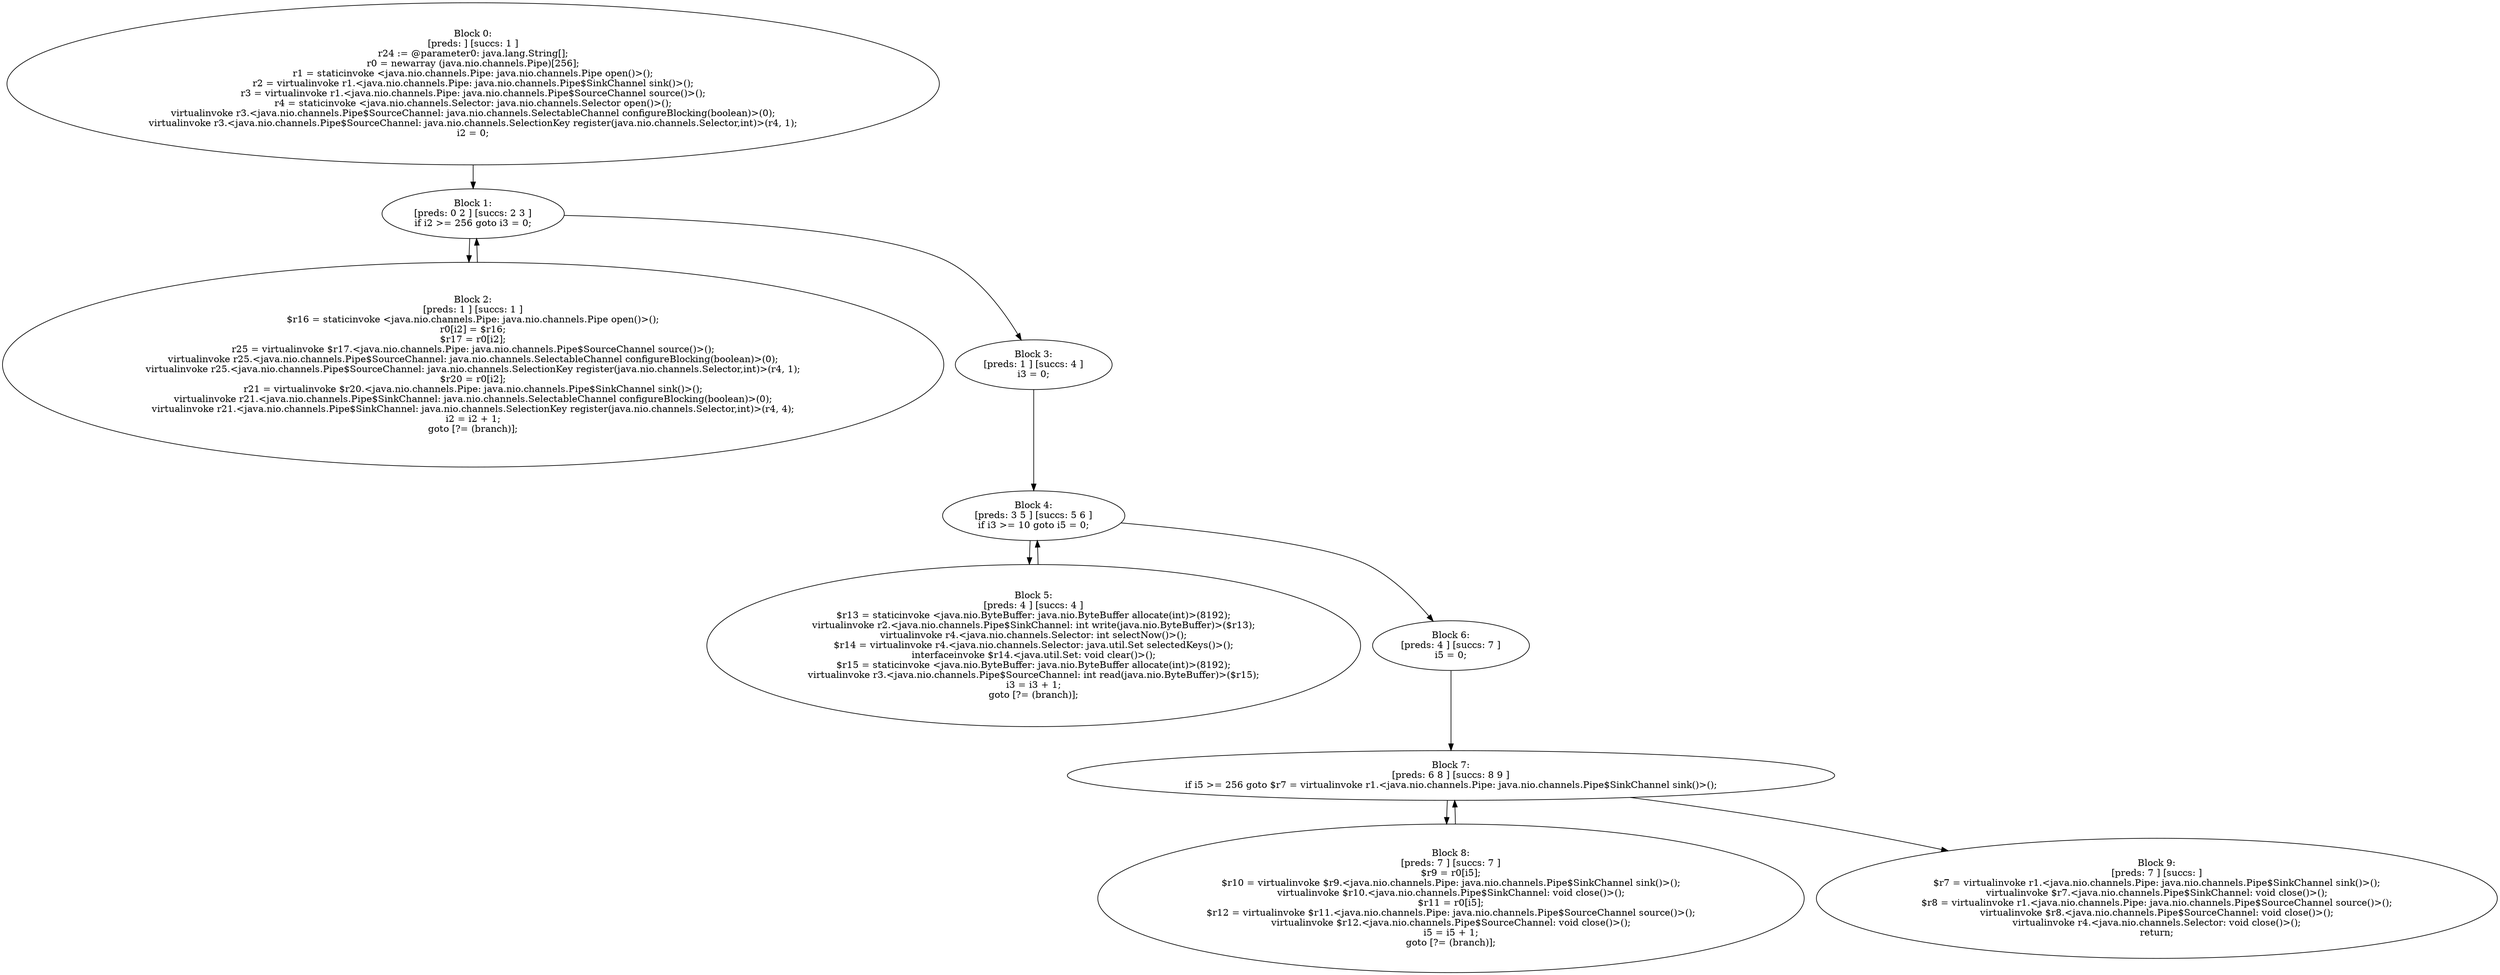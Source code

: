 digraph "unitGraph" {
    "Block 0:
[preds: ] [succs: 1 ]
r24 := @parameter0: java.lang.String[];
r0 = newarray (java.nio.channels.Pipe)[256];
r1 = staticinvoke <java.nio.channels.Pipe: java.nio.channels.Pipe open()>();
r2 = virtualinvoke r1.<java.nio.channels.Pipe: java.nio.channels.Pipe$SinkChannel sink()>();
r3 = virtualinvoke r1.<java.nio.channels.Pipe: java.nio.channels.Pipe$SourceChannel source()>();
r4 = staticinvoke <java.nio.channels.Selector: java.nio.channels.Selector open()>();
virtualinvoke r3.<java.nio.channels.Pipe$SourceChannel: java.nio.channels.SelectableChannel configureBlocking(boolean)>(0);
virtualinvoke r3.<java.nio.channels.Pipe$SourceChannel: java.nio.channels.SelectionKey register(java.nio.channels.Selector,int)>(r4, 1);
i2 = 0;
"
    "Block 1:
[preds: 0 2 ] [succs: 2 3 ]
if i2 >= 256 goto i3 = 0;
"
    "Block 2:
[preds: 1 ] [succs: 1 ]
$r16 = staticinvoke <java.nio.channels.Pipe: java.nio.channels.Pipe open()>();
r0[i2] = $r16;
$r17 = r0[i2];
r25 = virtualinvoke $r17.<java.nio.channels.Pipe: java.nio.channels.Pipe$SourceChannel source()>();
virtualinvoke r25.<java.nio.channels.Pipe$SourceChannel: java.nio.channels.SelectableChannel configureBlocking(boolean)>(0);
virtualinvoke r25.<java.nio.channels.Pipe$SourceChannel: java.nio.channels.SelectionKey register(java.nio.channels.Selector,int)>(r4, 1);
$r20 = r0[i2];
r21 = virtualinvoke $r20.<java.nio.channels.Pipe: java.nio.channels.Pipe$SinkChannel sink()>();
virtualinvoke r21.<java.nio.channels.Pipe$SinkChannel: java.nio.channels.SelectableChannel configureBlocking(boolean)>(0);
virtualinvoke r21.<java.nio.channels.Pipe$SinkChannel: java.nio.channels.SelectionKey register(java.nio.channels.Selector,int)>(r4, 4);
i2 = i2 + 1;
goto [?= (branch)];
"
    "Block 3:
[preds: 1 ] [succs: 4 ]
i3 = 0;
"
    "Block 4:
[preds: 3 5 ] [succs: 5 6 ]
if i3 >= 10 goto i5 = 0;
"
    "Block 5:
[preds: 4 ] [succs: 4 ]
$r13 = staticinvoke <java.nio.ByteBuffer: java.nio.ByteBuffer allocate(int)>(8192);
virtualinvoke r2.<java.nio.channels.Pipe$SinkChannel: int write(java.nio.ByteBuffer)>($r13);
virtualinvoke r4.<java.nio.channels.Selector: int selectNow()>();
$r14 = virtualinvoke r4.<java.nio.channels.Selector: java.util.Set selectedKeys()>();
interfaceinvoke $r14.<java.util.Set: void clear()>();
$r15 = staticinvoke <java.nio.ByteBuffer: java.nio.ByteBuffer allocate(int)>(8192);
virtualinvoke r3.<java.nio.channels.Pipe$SourceChannel: int read(java.nio.ByteBuffer)>($r15);
i3 = i3 + 1;
goto [?= (branch)];
"
    "Block 6:
[preds: 4 ] [succs: 7 ]
i5 = 0;
"
    "Block 7:
[preds: 6 8 ] [succs: 8 9 ]
if i5 >= 256 goto $r7 = virtualinvoke r1.<java.nio.channels.Pipe: java.nio.channels.Pipe$SinkChannel sink()>();
"
    "Block 8:
[preds: 7 ] [succs: 7 ]
$r9 = r0[i5];
$r10 = virtualinvoke $r9.<java.nio.channels.Pipe: java.nio.channels.Pipe$SinkChannel sink()>();
virtualinvoke $r10.<java.nio.channels.Pipe$SinkChannel: void close()>();
$r11 = r0[i5];
$r12 = virtualinvoke $r11.<java.nio.channels.Pipe: java.nio.channels.Pipe$SourceChannel source()>();
virtualinvoke $r12.<java.nio.channels.Pipe$SourceChannel: void close()>();
i5 = i5 + 1;
goto [?= (branch)];
"
    "Block 9:
[preds: 7 ] [succs: ]
$r7 = virtualinvoke r1.<java.nio.channels.Pipe: java.nio.channels.Pipe$SinkChannel sink()>();
virtualinvoke $r7.<java.nio.channels.Pipe$SinkChannel: void close()>();
$r8 = virtualinvoke r1.<java.nio.channels.Pipe: java.nio.channels.Pipe$SourceChannel source()>();
virtualinvoke $r8.<java.nio.channels.Pipe$SourceChannel: void close()>();
virtualinvoke r4.<java.nio.channels.Selector: void close()>();
return;
"
    "Block 0:
[preds: ] [succs: 1 ]
r24 := @parameter0: java.lang.String[];
r0 = newarray (java.nio.channels.Pipe)[256];
r1 = staticinvoke <java.nio.channels.Pipe: java.nio.channels.Pipe open()>();
r2 = virtualinvoke r1.<java.nio.channels.Pipe: java.nio.channels.Pipe$SinkChannel sink()>();
r3 = virtualinvoke r1.<java.nio.channels.Pipe: java.nio.channels.Pipe$SourceChannel source()>();
r4 = staticinvoke <java.nio.channels.Selector: java.nio.channels.Selector open()>();
virtualinvoke r3.<java.nio.channels.Pipe$SourceChannel: java.nio.channels.SelectableChannel configureBlocking(boolean)>(0);
virtualinvoke r3.<java.nio.channels.Pipe$SourceChannel: java.nio.channels.SelectionKey register(java.nio.channels.Selector,int)>(r4, 1);
i2 = 0;
"->"Block 1:
[preds: 0 2 ] [succs: 2 3 ]
if i2 >= 256 goto i3 = 0;
";
    "Block 1:
[preds: 0 2 ] [succs: 2 3 ]
if i2 >= 256 goto i3 = 0;
"->"Block 2:
[preds: 1 ] [succs: 1 ]
$r16 = staticinvoke <java.nio.channels.Pipe: java.nio.channels.Pipe open()>();
r0[i2] = $r16;
$r17 = r0[i2];
r25 = virtualinvoke $r17.<java.nio.channels.Pipe: java.nio.channels.Pipe$SourceChannel source()>();
virtualinvoke r25.<java.nio.channels.Pipe$SourceChannel: java.nio.channels.SelectableChannel configureBlocking(boolean)>(0);
virtualinvoke r25.<java.nio.channels.Pipe$SourceChannel: java.nio.channels.SelectionKey register(java.nio.channels.Selector,int)>(r4, 1);
$r20 = r0[i2];
r21 = virtualinvoke $r20.<java.nio.channels.Pipe: java.nio.channels.Pipe$SinkChannel sink()>();
virtualinvoke r21.<java.nio.channels.Pipe$SinkChannel: java.nio.channels.SelectableChannel configureBlocking(boolean)>(0);
virtualinvoke r21.<java.nio.channels.Pipe$SinkChannel: java.nio.channels.SelectionKey register(java.nio.channels.Selector,int)>(r4, 4);
i2 = i2 + 1;
goto [?= (branch)];
";
    "Block 1:
[preds: 0 2 ] [succs: 2 3 ]
if i2 >= 256 goto i3 = 0;
"->"Block 3:
[preds: 1 ] [succs: 4 ]
i3 = 0;
";
    "Block 2:
[preds: 1 ] [succs: 1 ]
$r16 = staticinvoke <java.nio.channels.Pipe: java.nio.channels.Pipe open()>();
r0[i2] = $r16;
$r17 = r0[i2];
r25 = virtualinvoke $r17.<java.nio.channels.Pipe: java.nio.channels.Pipe$SourceChannel source()>();
virtualinvoke r25.<java.nio.channels.Pipe$SourceChannel: java.nio.channels.SelectableChannel configureBlocking(boolean)>(0);
virtualinvoke r25.<java.nio.channels.Pipe$SourceChannel: java.nio.channels.SelectionKey register(java.nio.channels.Selector,int)>(r4, 1);
$r20 = r0[i2];
r21 = virtualinvoke $r20.<java.nio.channels.Pipe: java.nio.channels.Pipe$SinkChannel sink()>();
virtualinvoke r21.<java.nio.channels.Pipe$SinkChannel: java.nio.channels.SelectableChannel configureBlocking(boolean)>(0);
virtualinvoke r21.<java.nio.channels.Pipe$SinkChannel: java.nio.channels.SelectionKey register(java.nio.channels.Selector,int)>(r4, 4);
i2 = i2 + 1;
goto [?= (branch)];
"->"Block 1:
[preds: 0 2 ] [succs: 2 3 ]
if i2 >= 256 goto i3 = 0;
";
    "Block 3:
[preds: 1 ] [succs: 4 ]
i3 = 0;
"->"Block 4:
[preds: 3 5 ] [succs: 5 6 ]
if i3 >= 10 goto i5 = 0;
";
    "Block 4:
[preds: 3 5 ] [succs: 5 6 ]
if i3 >= 10 goto i5 = 0;
"->"Block 5:
[preds: 4 ] [succs: 4 ]
$r13 = staticinvoke <java.nio.ByteBuffer: java.nio.ByteBuffer allocate(int)>(8192);
virtualinvoke r2.<java.nio.channels.Pipe$SinkChannel: int write(java.nio.ByteBuffer)>($r13);
virtualinvoke r4.<java.nio.channels.Selector: int selectNow()>();
$r14 = virtualinvoke r4.<java.nio.channels.Selector: java.util.Set selectedKeys()>();
interfaceinvoke $r14.<java.util.Set: void clear()>();
$r15 = staticinvoke <java.nio.ByteBuffer: java.nio.ByteBuffer allocate(int)>(8192);
virtualinvoke r3.<java.nio.channels.Pipe$SourceChannel: int read(java.nio.ByteBuffer)>($r15);
i3 = i3 + 1;
goto [?= (branch)];
";
    "Block 4:
[preds: 3 5 ] [succs: 5 6 ]
if i3 >= 10 goto i5 = 0;
"->"Block 6:
[preds: 4 ] [succs: 7 ]
i5 = 0;
";
    "Block 5:
[preds: 4 ] [succs: 4 ]
$r13 = staticinvoke <java.nio.ByteBuffer: java.nio.ByteBuffer allocate(int)>(8192);
virtualinvoke r2.<java.nio.channels.Pipe$SinkChannel: int write(java.nio.ByteBuffer)>($r13);
virtualinvoke r4.<java.nio.channels.Selector: int selectNow()>();
$r14 = virtualinvoke r4.<java.nio.channels.Selector: java.util.Set selectedKeys()>();
interfaceinvoke $r14.<java.util.Set: void clear()>();
$r15 = staticinvoke <java.nio.ByteBuffer: java.nio.ByteBuffer allocate(int)>(8192);
virtualinvoke r3.<java.nio.channels.Pipe$SourceChannel: int read(java.nio.ByteBuffer)>($r15);
i3 = i3 + 1;
goto [?= (branch)];
"->"Block 4:
[preds: 3 5 ] [succs: 5 6 ]
if i3 >= 10 goto i5 = 0;
";
    "Block 6:
[preds: 4 ] [succs: 7 ]
i5 = 0;
"->"Block 7:
[preds: 6 8 ] [succs: 8 9 ]
if i5 >= 256 goto $r7 = virtualinvoke r1.<java.nio.channels.Pipe: java.nio.channels.Pipe$SinkChannel sink()>();
";
    "Block 7:
[preds: 6 8 ] [succs: 8 9 ]
if i5 >= 256 goto $r7 = virtualinvoke r1.<java.nio.channels.Pipe: java.nio.channels.Pipe$SinkChannel sink()>();
"->"Block 8:
[preds: 7 ] [succs: 7 ]
$r9 = r0[i5];
$r10 = virtualinvoke $r9.<java.nio.channels.Pipe: java.nio.channels.Pipe$SinkChannel sink()>();
virtualinvoke $r10.<java.nio.channels.Pipe$SinkChannel: void close()>();
$r11 = r0[i5];
$r12 = virtualinvoke $r11.<java.nio.channels.Pipe: java.nio.channels.Pipe$SourceChannel source()>();
virtualinvoke $r12.<java.nio.channels.Pipe$SourceChannel: void close()>();
i5 = i5 + 1;
goto [?= (branch)];
";
    "Block 7:
[preds: 6 8 ] [succs: 8 9 ]
if i5 >= 256 goto $r7 = virtualinvoke r1.<java.nio.channels.Pipe: java.nio.channels.Pipe$SinkChannel sink()>();
"->"Block 9:
[preds: 7 ] [succs: ]
$r7 = virtualinvoke r1.<java.nio.channels.Pipe: java.nio.channels.Pipe$SinkChannel sink()>();
virtualinvoke $r7.<java.nio.channels.Pipe$SinkChannel: void close()>();
$r8 = virtualinvoke r1.<java.nio.channels.Pipe: java.nio.channels.Pipe$SourceChannel source()>();
virtualinvoke $r8.<java.nio.channels.Pipe$SourceChannel: void close()>();
virtualinvoke r4.<java.nio.channels.Selector: void close()>();
return;
";
    "Block 8:
[preds: 7 ] [succs: 7 ]
$r9 = r0[i5];
$r10 = virtualinvoke $r9.<java.nio.channels.Pipe: java.nio.channels.Pipe$SinkChannel sink()>();
virtualinvoke $r10.<java.nio.channels.Pipe$SinkChannel: void close()>();
$r11 = r0[i5];
$r12 = virtualinvoke $r11.<java.nio.channels.Pipe: java.nio.channels.Pipe$SourceChannel source()>();
virtualinvoke $r12.<java.nio.channels.Pipe$SourceChannel: void close()>();
i5 = i5 + 1;
goto [?= (branch)];
"->"Block 7:
[preds: 6 8 ] [succs: 8 9 ]
if i5 >= 256 goto $r7 = virtualinvoke r1.<java.nio.channels.Pipe: java.nio.channels.Pipe$SinkChannel sink()>();
";
}
